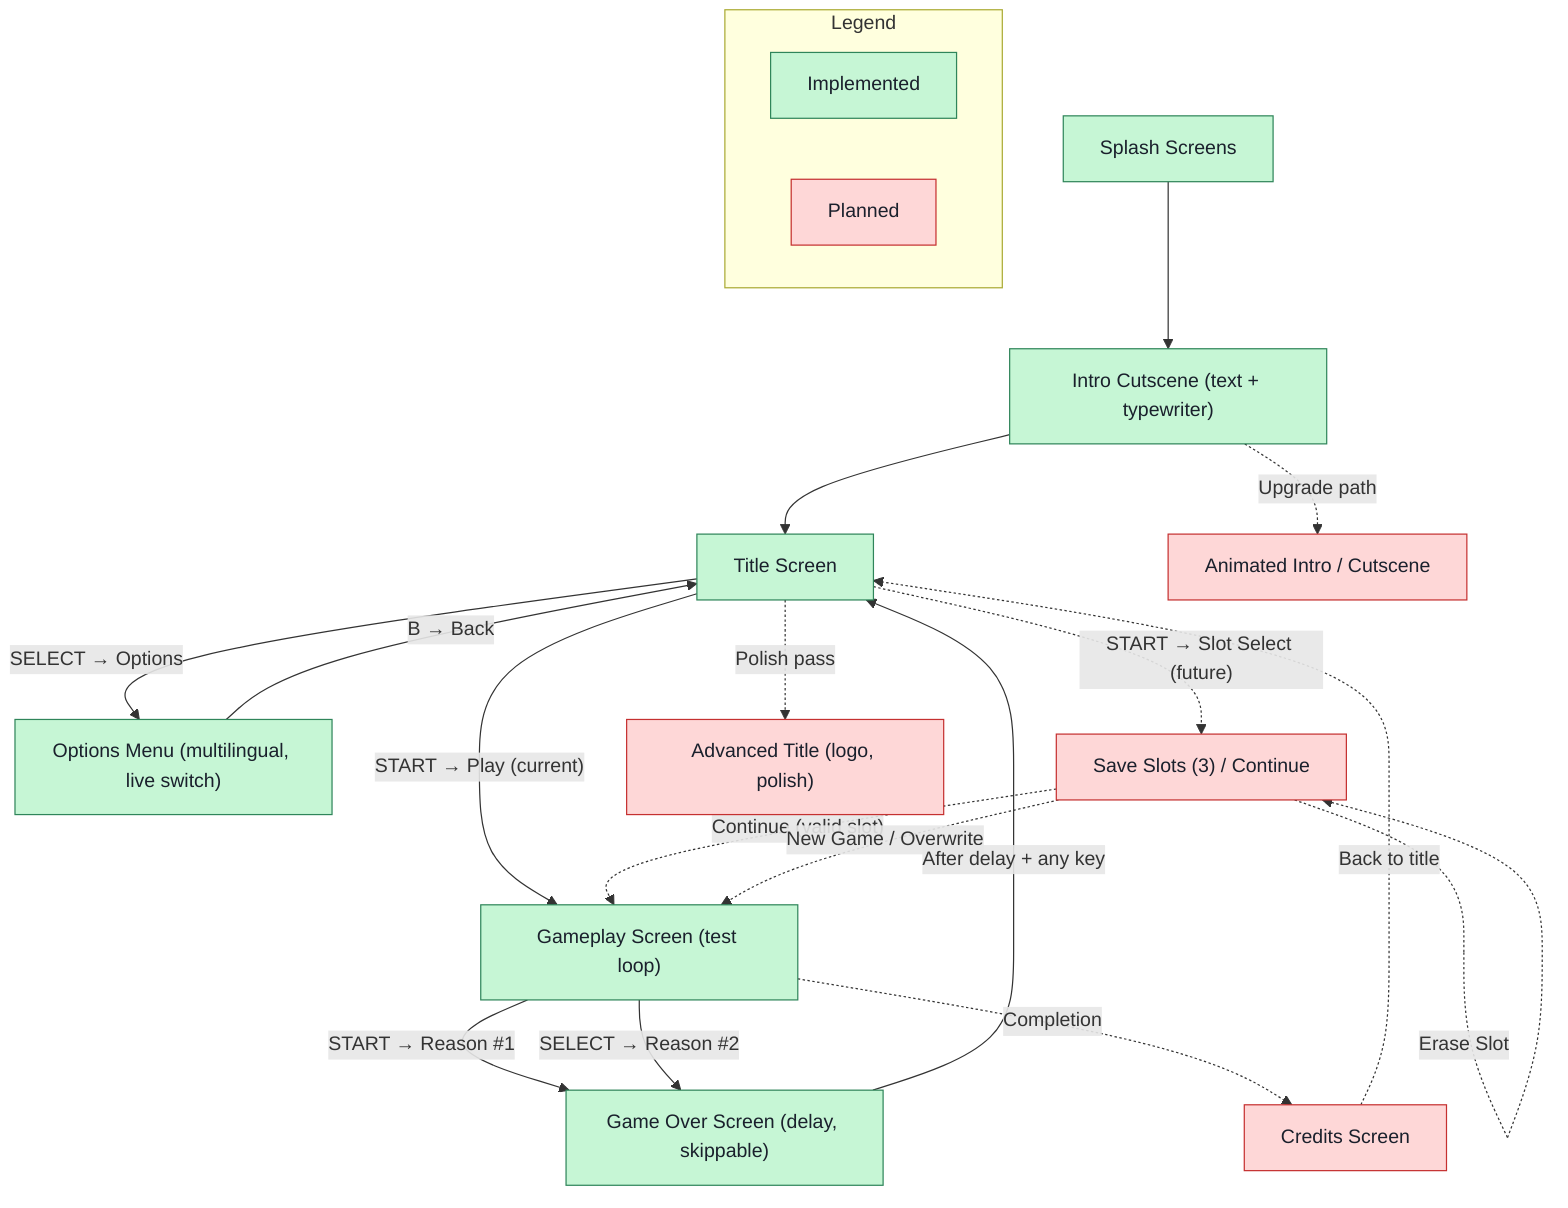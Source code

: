 flowchart TD
  %% Classes to distinguish IMPLEMENTED vs PLANNED screens
  classDef Impl fill:#C6F6D5,stroke:#2F855A,stroke-width:1px,color:#1A202C;
  classDef Planned fill:#FED7D7,stroke:#C53030,stroke-width:1px,color:#1A202C;
  classDef Note fill:#EDF2F7,stroke:#718096,stroke-dasharray: 2 2,color:#1A202C;

  %% IMPLEMENTED SCREENS (from current main.c)
  SPL["Splash Screens"]:::Impl
  INTRO["Intro Cutscene (text + typewriter)"]:::Impl
  TITLE["Title Screen"]:::Impl
  OPTIONS["Options Menu (multilingual, live switch)"]:::Impl
  GAMEPLAY["Gameplay Screen (test loop)"]:::Impl
  GAMEOVER["Game Over Screen (delay, skippable)"]:::Impl

  %% PLANNED SCREENS / ENHANCEMENTS (from roadmap)
  SLOT["Save Slots (3) / Continue"]:::Planned
  ADV_INTRO["Animated Intro / Cutscene"]:::Planned
  ADV_TITLE["Advanced Title (logo, polish)"]:::Planned
  CREDITS["Credits Screen"]:::Planned

  %% FLOW (implemented path is solid; planned enhancements dashed)
  SPL --> INTRO
  INTRO --> TITLE

  %% Title transitions
  TITLE -- "SELECT → Options" --> OPTIONS
  OPTIONS -- "B → Back" --> TITLE

  %% Implemented START behavior
  TITLE -- "START → Play (current)" --> GAMEPLAY

  %% Planned START behavior (slot select / continue)
  TITLE -. "START → Slot Select (future)" .-> SLOT
  SLOT -. "Continue (valid slot)" .-> GAMEPLAY
  SLOT -. "New Game / Overwrite" .-> GAMEPLAY
  SLOT -. "Erase Slot" .-> SLOT

  %% Gameplay outcomes
  GAMEPLAY -- "START → Reason #1" --> GAMEOVER
  GAMEPLAY -- "SELECT → Reason #2" --> GAMEOVER
  GAMEOVER -- "After delay + any key" --> TITLE

  %% Planned branches
  INTRO -. "Upgrade path" .-> ADV_INTRO
  TITLE -. "Polish pass" .-> ADV_TITLE
  GAMEPLAY -. "Completion" .-> CREDITS
  CREDITS -. "Back to title" .-> TITLE

  %% Legend
  subgraph LEGEND["Legend"]
    L1["Implemented"]:::Impl
    L2["Planned"]:::Planned
  end